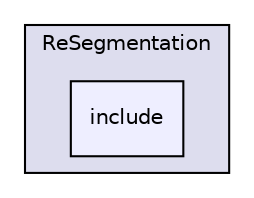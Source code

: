 digraph "LIA_SpkSeg/ReSegmentation/include" {
  compound=true
  node [ fontsize="10", fontname="Helvetica"];
  edge [ labelfontsize="10", labelfontname="Helvetica"];
  subgraph clusterdir_9078f5df4e5e5291265130efe2cc83ae {
    graph [ bgcolor="#ddddee", pencolor="black", label="ReSegmentation" fontname="Helvetica", fontsize="10", URL="dir_9078f5df4e5e5291265130efe2cc83ae.html"]
  dir_13557a7b0c0e03c3e4dac34ef9ade589 [shape=box, label="include", style="filled", fillcolor="#eeeeff", pencolor="black", URL="dir_13557a7b0c0e03c3e4dac34ef9ade589.html"];
  }
}
